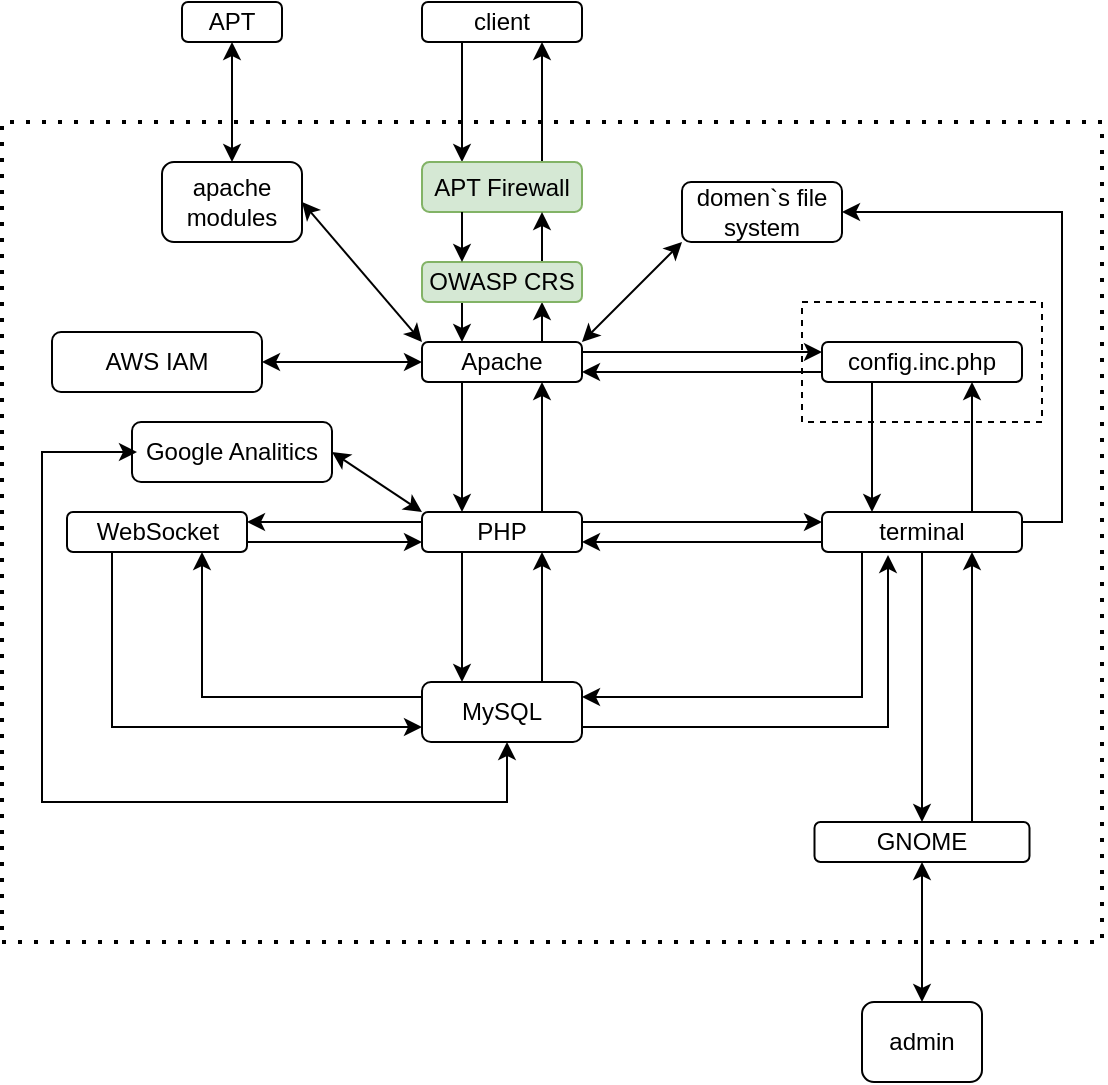 <mxfile version="22.1.18" type="github">
  <diagram name="Page-1" id="pVeETceGo-HUL4zxsxZ8">
    <mxGraphModel dx="295" dy="460" grid="1" gridSize="10" guides="1" tooltips="1" connect="1" arrows="1" fold="1" page="1" pageScale="1" pageWidth="827" pageHeight="1169" math="0" shadow="0">
      <root>
        <mxCell id="0" />
        <mxCell id="1" parent="0" />
        <mxCell id="WM3kUZOGQEFrv92VMm_x-55" style="edgeStyle=orthogonalEdgeStyle;rounded=0;orthogonalLoop=1;jettySize=auto;html=1;exitX=0.25;exitY=1;exitDx=0;exitDy=0;entryX=0.25;entryY=0;entryDx=0;entryDy=0;" edge="1" parent="1" source="WM3kUZOGQEFrv92VMm_x-1" target="WM3kUZOGQEFrv92VMm_x-54">
          <mxGeometry relative="1" as="geometry" />
        </mxCell>
        <mxCell id="WM3kUZOGQEFrv92VMm_x-1" value="client" style="rounded=1;whiteSpace=wrap;html=1;" vertex="1" parent="1">
          <mxGeometry x="350" y="30" width="80" height="20" as="geometry" />
        </mxCell>
        <mxCell id="WM3kUZOGQEFrv92VMm_x-11" style="edgeStyle=orthogonalEdgeStyle;rounded=0;orthogonalLoop=1;jettySize=auto;html=1;exitX=0.25;exitY=1;exitDx=0;exitDy=0;entryX=0.25;entryY=0;entryDx=0;entryDy=0;" edge="1" parent="1" source="WM3kUZOGQEFrv92VMm_x-2" target="WM3kUZOGQEFrv92VMm_x-6">
          <mxGeometry relative="1" as="geometry" />
        </mxCell>
        <mxCell id="WM3kUZOGQEFrv92VMm_x-17" style="edgeStyle=orthogonalEdgeStyle;rounded=0;orthogonalLoop=1;jettySize=auto;html=1;exitX=1;exitY=0.25;exitDx=0;exitDy=0;entryX=0;entryY=0.25;entryDx=0;entryDy=0;" edge="1" parent="1" source="WM3kUZOGQEFrv92VMm_x-2" target="WM3kUZOGQEFrv92VMm_x-7">
          <mxGeometry relative="1" as="geometry" />
        </mxCell>
        <mxCell id="WM3kUZOGQEFrv92VMm_x-77" style="edgeStyle=orthogonalEdgeStyle;rounded=0;orthogonalLoop=1;jettySize=auto;html=1;exitX=0.75;exitY=0;exitDx=0;exitDy=0;entryX=0.75;entryY=1;entryDx=0;entryDy=0;" edge="1" parent="1" source="WM3kUZOGQEFrv92VMm_x-2" target="WM3kUZOGQEFrv92VMm_x-73">
          <mxGeometry relative="1" as="geometry" />
        </mxCell>
        <mxCell id="WM3kUZOGQEFrv92VMm_x-2" value="Apache" style="rounded=1;whiteSpace=wrap;html=1;" vertex="1" parent="1">
          <mxGeometry x="350" y="200" width="80" height="20" as="geometry" />
        </mxCell>
        <mxCell id="WM3kUZOGQEFrv92VMm_x-3" value="apache modules" style="rounded=1;whiteSpace=wrap;html=1;" vertex="1" parent="1">
          <mxGeometry x="220" y="110" width="70" height="40" as="geometry" />
        </mxCell>
        <mxCell id="WM3kUZOGQEFrv92VMm_x-4" value="APT" style="rounded=1;whiteSpace=wrap;html=1;" vertex="1" parent="1">
          <mxGeometry x="230" y="30" width="50" height="20" as="geometry" />
        </mxCell>
        <mxCell id="WM3kUZOGQEFrv92VMm_x-12" style="edgeStyle=orthogonalEdgeStyle;rounded=0;orthogonalLoop=1;jettySize=auto;html=1;exitX=0.75;exitY=0;exitDx=0;exitDy=0;entryX=0.75;entryY=1;entryDx=0;entryDy=0;" edge="1" parent="1" source="WM3kUZOGQEFrv92VMm_x-6" target="WM3kUZOGQEFrv92VMm_x-2">
          <mxGeometry relative="1" as="geometry" />
        </mxCell>
        <mxCell id="WM3kUZOGQEFrv92VMm_x-21" style="edgeStyle=orthogonalEdgeStyle;rounded=0;orthogonalLoop=1;jettySize=auto;html=1;exitX=1;exitY=0.25;exitDx=0;exitDy=0;entryX=0;entryY=0.25;entryDx=0;entryDy=0;" edge="1" parent="1" source="WM3kUZOGQEFrv92VMm_x-6" target="WM3kUZOGQEFrv92VMm_x-19">
          <mxGeometry relative="1" as="geometry" />
        </mxCell>
        <mxCell id="WM3kUZOGQEFrv92VMm_x-36" style="edgeStyle=orthogonalEdgeStyle;rounded=0;orthogonalLoop=1;jettySize=auto;html=1;exitX=0;exitY=0.25;exitDx=0;exitDy=0;entryX=1;entryY=0.25;entryDx=0;entryDy=0;" edge="1" parent="1" source="WM3kUZOGQEFrv92VMm_x-6" target="WM3kUZOGQEFrv92VMm_x-35">
          <mxGeometry relative="1" as="geometry" />
        </mxCell>
        <mxCell id="WM3kUZOGQEFrv92VMm_x-71" style="edgeStyle=orthogonalEdgeStyle;rounded=0;orthogonalLoop=1;jettySize=auto;html=1;exitX=0.25;exitY=1;exitDx=0;exitDy=0;entryX=0.25;entryY=0;entryDx=0;entryDy=0;" edge="1" parent="1" source="WM3kUZOGQEFrv92VMm_x-6" target="WM3kUZOGQEFrv92VMm_x-8">
          <mxGeometry relative="1" as="geometry" />
        </mxCell>
        <mxCell id="WM3kUZOGQEFrv92VMm_x-6" value="PHP" style="rounded=1;whiteSpace=wrap;html=1;" vertex="1" parent="1">
          <mxGeometry x="350" y="285" width="80" height="20" as="geometry" />
        </mxCell>
        <mxCell id="WM3kUZOGQEFrv92VMm_x-14" style="edgeStyle=orthogonalEdgeStyle;rounded=0;orthogonalLoop=1;jettySize=auto;html=1;exitX=0;exitY=0.75;exitDx=0;exitDy=0;entryX=1;entryY=0.75;entryDx=0;entryDy=0;" edge="1" parent="1" source="WM3kUZOGQEFrv92VMm_x-7" target="WM3kUZOGQEFrv92VMm_x-2">
          <mxGeometry relative="1" as="geometry" />
        </mxCell>
        <mxCell id="WM3kUZOGQEFrv92VMm_x-23" style="edgeStyle=orthogonalEdgeStyle;rounded=0;orthogonalLoop=1;jettySize=auto;html=1;exitX=0.25;exitY=1;exitDx=0;exitDy=0;entryX=0.25;entryY=0;entryDx=0;entryDy=0;" edge="1" parent="1" source="WM3kUZOGQEFrv92VMm_x-7" target="WM3kUZOGQEFrv92VMm_x-19">
          <mxGeometry relative="1" as="geometry" />
        </mxCell>
        <mxCell id="WM3kUZOGQEFrv92VMm_x-7" value="config.inc.php" style="rounded=1;whiteSpace=wrap;html=1;" vertex="1" parent="1">
          <mxGeometry x="550" y="200" width="100" height="20" as="geometry" />
        </mxCell>
        <mxCell id="WM3kUZOGQEFrv92VMm_x-26" style="edgeStyle=orthogonalEdgeStyle;rounded=0;orthogonalLoop=1;jettySize=auto;html=1;exitX=1;exitY=0.75;exitDx=0;exitDy=0;entryX=0.33;entryY=1.074;entryDx=0;entryDy=0;entryPerimeter=0;" edge="1" parent="1" source="WM3kUZOGQEFrv92VMm_x-8" target="WM3kUZOGQEFrv92VMm_x-19">
          <mxGeometry relative="1" as="geometry" />
        </mxCell>
        <mxCell id="WM3kUZOGQEFrv92VMm_x-44" style="edgeStyle=orthogonalEdgeStyle;rounded=0;orthogonalLoop=1;jettySize=auto;html=1;exitX=0;exitY=0.25;exitDx=0;exitDy=0;entryX=0.75;entryY=1;entryDx=0;entryDy=0;" edge="1" parent="1" source="WM3kUZOGQEFrv92VMm_x-8" target="WM3kUZOGQEFrv92VMm_x-35">
          <mxGeometry relative="1" as="geometry" />
        </mxCell>
        <mxCell id="WM3kUZOGQEFrv92VMm_x-72" style="edgeStyle=orthogonalEdgeStyle;rounded=0;orthogonalLoop=1;jettySize=auto;html=1;exitX=0.75;exitY=0;exitDx=0;exitDy=0;entryX=0.75;entryY=1;entryDx=0;entryDy=0;" edge="1" parent="1" source="WM3kUZOGQEFrv92VMm_x-8" target="WM3kUZOGQEFrv92VMm_x-6">
          <mxGeometry relative="1" as="geometry" />
        </mxCell>
        <mxCell id="WM3kUZOGQEFrv92VMm_x-8" value="MySQL" style="rounded=1;whiteSpace=wrap;html=1;" vertex="1" parent="1">
          <mxGeometry x="350" y="370" width="80" height="30" as="geometry" />
        </mxCell>
        <mxCell id="WM3kUZOGQEFrv92VMm_x-18" value="" style="endArrow=none;dashed=1;html=1;rounded=0;" edge="1" parent="1">
          <mxGeometry width="50" height="50" relative="1" as="geometry">
            <mxPoint x="540" y="180" as="sourcePoint" />
            <mxPoint x="540" y="180" as="targetPoint" />
            <Array as="points">
              <mxPoint x="660" y="180" />
              <mxPoint x="660" y="240" />
              <mxPoint x="540" y="240" />
            </Array>
          </mxGeometry>
        </mxCell>
        <mxCell id="WM3kUZOGQEFrv92VMm_x-22" style="edgeStyle=orthogonalEdgeStyle;rounded=0;orthogonalLoop=1;jettySize=auto;html=1;exitX=0;exitY=0.75;exitDx=0;exitDy=0;entryX=1;entryY=0.75;entryDx=0;entryDy=0;" edge="1" parent="1" source="WM3kUZOGQEFrv92VMm_x-19" target="WM3kUZOGQEFrv92VMm_x-6">
          <mxGeometry relative="1" as="geometry" />
        </mxCell>
        <mxCell id="WM3kUZOGQEFrv92VMm_x-24" style="edgeStyle=orthogonalEdgeStyle;rounded=0;orthogonalLoop=1;jettySize=auto;html=1;exitX=0.75;exitY=0;exitDx=0;exitDy=0;entryX=0.75;entryY=1;entryDx=0;entryDy=0;" edge="1" parent="1" source="WM3kUZOGQEFrv92VMm_x-19" target="WM3kUZOGQEFrv92VMm_x-7">
          <mxGeometry relative="1" as="geometry" />
        </mxCell>
        <mxCell id="WM3kUZOGQEFrv92VMm_x-25" style="edgeStyle=orthogonalEdgeStyle;rounded=0;orthogonalLoop=1;jettySize=auto;html=1;exitX=0.25;exitY=1;exitDx=0;exitDy=0;entryX=1;entryY=0.25;entryDx=0;entryDy=0;" edge="1" parent="1" source="WM3kUZOGQEFrv92VMm_x-19" target="WM3kUZOGQEFrv92VMm_x-8">
          <mxGeometry relative="1" as="geometry">
            <Array as="points">
              <mxPoint x="570" y="305" />
              <mxPoint x="570" y="378" />
            </Array>
          </mxGeometry>
        </mxCell>
        <mxCell id="WM3kUZOGQEFrv92VMm_x-30" style="edgeStyle=orthogonalEdgeStyle;rounded=0;orthogonalLoop=1;jettySize=auto;html=1;exitX=0.5;exitY=1;exitDx=0;exitDy=0;entryX=0.5;entryY=0;entryDx=0;entryDy=0;" edge="1" parent="1" source="WM3kUZOGQEFrv92VMm_x-19" target="WM3kUZOGQEFrv92VMm_x-29">
          <mxGeometry relative="1" as="geometry">
            <mxPoint x="623" y="310" as="sourcePoint" />
            <mxPoint x="600" y="430" as="targetPoint" />
          </mxGeometry>
        </mxCell>
        <mxCell id="WM3kUZOGQEFrv92VMm_x-53" style="edgeStyle=orthogonalEdgeStyle;rounded=0;orthogonalLoop=1;jettySize=auto;html=1;exitX=1;exitY=0.25;exitDx=0;exitDy=0;entryX=1;entryY=0.5;entryDx=0;entryDy=0;" edge="1" parent="1" source="WM3kUZOGQEFrv92VMm_x-19" target="WM3kUZOGQEFrv92VMm_x-52">
          <mxGeometry relative="1" as="geometry" />
        </mxCell>
        <mxCell id="WM3kUZOGQEFrv92VMm_x-19" value="terminal" style="rounded=1;whiteSpace=wrap;html=1;" vertex="1" parent="1">
          <mxGeometry x="550" y="285" width="100" height="20" as="geometry" />
        </mxCell>
        <mxCell id="WM3kUZOGQEFrv92VMm_x-27" value="" style="endArrow=classic;startArrow=classic;html=1;rounded=0;exitX=1;exitY=0.5;exitDx=0;exitDy=0;entryX=0;entryY=0;entryDx=0;entryDy=0;" edge="1" parent="1" source="WM3kUZOGQEFrv92VMm_x-3" target="WM3kUZOGQEFrv92VMm_x-2">
          <mxGeometry width="50" height="50" relative="1" as="geometry">
            <mxPoint x="350" y="330" as="sourcePoint" />
            <mxPoint x="400" y="280" as="targetPoint" />
          </mxGeometry>
        </mxCell>
        <mxCell id="WM3kUZOGQEFrv92VMm_x-28" value="" style="endArrow=classic;startArrow=classic;html=1;rounded=0;entryX=0.5;entryY=1;entryDx=0;entryDy=0;exitX=0.5;exitY=0;exitDx=0;exitDy=0;" edge="1" parent="1" source="WM3kUZOGQEFrv92VMm_x-3" target="WM3kUZOGQEFrv92VMm_x-4">
          <mxGeometry width="50" height="50" relative="1" as="geometry">
            <mxPoint x="290" y="180" as="sourcePoint" />
            <mxPoint x="340" y="130" as="targetPoint" />
          </mxGeometry>
        </mxCell>
        <mxCell id="WM3kUZOGQEFrv92VMm_x-31" style="edgeStyle=orthogonalEdgeStyle;rounded=0;orthogonalLoop=1;jettySize=auto;html=1;exitX=0.75;exitY=0;exitDx=0;exitDy=0;entryX=0.75;entryY=1;entryDx=0;entryDy=0;" edge="1" parent="1" source="WM3kUZOGQEFrv92VMm_x-29" target="WM3kUZOGQEFrv92VMm_x-19">
          <mxGeometry relative="1" as="geometry">
            <mxPoint x="620" y="430" as="sourcePoint" />
            <mxPoint x="650" y="330" as="targetPoint" />
            <Array as="points">
              <mxPoint x="625" y="440" />
            </Array>
          </mxGeometry>
        </mxCell>
        <mxCell id="WM3kUZOGQEFrv92VMm_x-29" value="GNOME" style="rounded=1;whiteSpace=wrap;html=1;" vertex="1" parent="1">
          <mxGeometry x="546.25" y="440" width="107.5" height="20" as="geometry" />
        </mxCell>
        <mxCell id="WM3kUZOGQEFrv92VMm_x-33" value="admin" style="rounded=1;whiteSpace=wrap;html=1;" vertex="1" parent="1">
          <mxGeometry x="570" y="530" width="60" height="40" as="geometry" />
        </mxCell>
        <mxCell id="WM3kUZOGQEFrv92VMm_x-34" value="" style="endArrow=classic;startArrow=classic;html=1;rounded=0;entryX=0.5;entryY=1;entryDx=0;entryDy=0;exitX=0.5;exitY=0;exitDx=0;exitDy=0;" edge="1" parent="1" source="WM3kUZOGQEFrv92VMm_x-33" target="WM3kUZOGQEFrv92VMm_x-29">
          <mxGeometry width="50" height="50" relative="1" as="geometry">
            <mxPoint x="470" y="560" as="sourcePoint" />
            <mxPoint x="520" y="510" as="targetPoint" />
          </mxGeometry>
        </mxCell>
        <mxCell id="WM3kUZOGQEFrv92VMm_x-37" style="edgeStyle=orthogonalEdgeStyle;rounded=0;orthogonalLoop=1;jettySize=auto;html=1;exitX=1;exitY=0.75;exitDx=0;exitDy=0;entryX=0;entryY=0.75;entryDx=0;entryDy=0;" edge="1" parent="1" source="WM3kUZOGQEFrv92VMm_x-35" target="WM3kUZOGQEFrv92VMm_x-6">
          <mxGeometry relative="1" as="geometry" />
        </mxCell>
        <mxCell id="WM3kUZOGQEFrv92VMm_x-43" style="edgeStyle=orthogonalEdgeStyle;rounded=0;orthogonalLoop=1;jettySize=auto;html=1;exitX=0.25;exitY=1;exitDx=0;exitDy=0;entryX=0;entryY=0.75;entryDx=0;entryDy=0;" edge="1" parent="1" source="WM3kUZOGQEFrv92VMm_x-35" target="WM3kUZOGQEFrv92VMm_x-8">
          <mxGeometry relative="1" as="geometry" />
        </mxCell>
        <mxCell id="WM3kUZOGQEFrv92VMm_x-35" value="WebSocket" style="rounded=1;whiteSpace=wrap;html=1;" vertex="1" parent="1">
          <mxGeometry x="172.5" y="285" width="90" height="20" as="geometry" />
        </mxCell>
        <mxCell id="WM3kUZOGQEFrv92VMm_x-38" value="AWS IAM" style="rounded=1;whiteSpace=wrap;html=1;" vertex="1" parent="1">
          <mxGeometry x="165" y="195" width="105" height="30" as="geometry" />
        </mxCell>
        <mxCell id="WM3kUZOGQEFrv92VMm_x-41" value="" style="endArrow=classic;startArrow=classic;html=1;rounded=0;exitX=1;exitY=0.5;exitDx=0;exitDy=0;entryX=0;entryY=0.5;entryDx=0;entryDy=0;" edge="1" parent="1" source="WM3kUZOGQEFrv92VMm_x-38" target="WM3kUZOGQEFrv92VMm_x-2">
          <mxGeometry width="50" height="50" relative="1" as="geometry">
            <mxPoint x="310" y="300" as="sourcePoint" />
            <mxPoint x="360" y="250" as="targetPoint" />
          </mxGeometry>
        </mxCell>
        <mxCell id="WM3kUZOGQEFrv92VMm_x-45" value="Google Analitics" style="rounded=1;whiteSpace=wrap;html=1;" vertex="1" parent="1">
          <mxGeometry x="205" y="240" width="100" height="30" as="geometry" />
        </mxCell>
        <mxCell id="WM3kUZOGQEFrv92VMm_x-46" value="" style="endArrow=classic;startArrow=classic;html=1;rounded=0;exitX=1;exitY=0.5;exitDx=0;exitDy=0;entryX=0;entryY=0;entryDx=0;entryDy=0;" edge="1" parent="1" source="WM3kUZOGQEFrv92VMm_x-45" target="WM3kUZOGQEFrv92VMm_x-6">
          <mxGeometry width="50" height="50" relative="1" as="geometry">
            <mxPoint x="370" y="390" as="sourcePoint" />
            <mxPoint x="350" y="280" as="targetPoint" />
          </mxGeometry>
        </mxCell>
        <mxCell id="WM3kUZOGQEFrv92VMm_x-47" value="" style="endArrow=none;dashed=1;html=1;dashPattern=1 3;strokeWidth=2;rounded=0;" edge="1" parent="1">
          <mxGeometry width="50" height="50" relative="1" as="geometry">
            <mxPoint x="690" y="90" as="sourcePoint" />
            <mxPoint x="690" y="90" as="targetPoint" />
            <Array as="points">
              <mxPoint x="140" y="90" />
              <mxPoint x="140" y="500" />
              <mxPoint x="690" y="500" />
            </Array>
          </mxGeometry>
        </mxCell>
        <mxCell id="WM3kUZOGQEFrv92VMm_x-50" value="" style="endArrow=classic;startArrow=classic;html=1;rounded=0;exitX=0.5;exitY=1;exitDx=0;exitDy=0;entryX=0;entryY=0.5;entryDx=0;entryDy=0;" edge="1" parent="1">
          <mxGeometry width="50" height="50" relative="1" as="geometry">
            <mxPoint x="392.5" y="400" as="sourcePoint" />
            <mxPoint x="207.5" y="255" as="targetPoint" />
            <Array as="points">
              <mxPoint x="392.5" y="430" />
              <mxPoint x="160" y="430" />
              <mxPoint x="160" y="255" />
            </Array>
          </mxGeometry>
        </mxCell>
        <mxCell id="WM3kUZOGQEFrv92VMm_x-51" value="" style="endArrow=classic;startArrow=classic;html=1;rounded=0;" edge="1" parent="1">
          <mxGeometry width="50" height="50" relative="1" as="geometry">
            <mxPoint x="430" y="200" as="sourcePoint" />
            <mxPoint x="480" y="150" as="targetPoint" />
          </mxGeometry>
        </mxCell>
        <mxCell id="WM3kUZOGQEFrv92VMm_x-52" value="domen`s file system" style="rounded=1;whiteSpace=wrap;html=1;" vertex="1" parent="1">
          <mxGeometry x="480" y="120" width="80" height="30" as="geometry" />
        </mxCell>
        <mxCell id="WM3kUZOGQEFrv92VMm_x-56" style="edgeStyle=orthogonalEdgeStyle;rounded=0;orthogonalLoop=1;jettySize=auto;html=1;exitX=0.75;exitY=0;exitDx=0;exitDy=0;entryX=0.75;entryY=1;entryDx=0;entryDy=0;" edge="1" parent="1" source="WM3kUZOGQEFrv92VMm_x-54" target="WM3kUZOGQEFrv92VMm_x-1">
          <mxGeometry relative="1" as="geometry" />
        </mxCell>
        <mxCell id="WM3kUZOGQEFrv92VMm_x-54" value="APT Firewall" style="rounded=1;whiteSpace=wrap;html=1;fillColor=#d5e8d4;strokeColor=#82b366;" vertex="1" parent="1">
          <mxGeometry x="350" y="110" width="80" height="25" as="geometry" />
        </mxCell>
        <mxCell id="WM3kUZOGQEFrv92VMm_x-75" style="edgeStyle=orthogonalEdgeStyle;rounded=0;orthogonalLoop=1;jettySize=auto;html=1;exitX=0.75;exitY=0;exitDx=0;exitDy=0;entryX=0.75;entryY=1;entryDx=0;entryDy=0;" edge="1" parent="1" source="WM3kUZOGQEFrv92VMm_x-73" target="WM3kUZOGQEFrv92VMm_x-54">
          <mxGeometry relative="1" as="geometry" />
        </mxCell>
        <mxCell id="WM3kUZOGQEFrv92VMm_x-76" style="edgeStyle=orthogonalEdgeStyle;rounded=0;orthogonalLoop=1;jettySize=auto;html=1;exitX=0.25;exitY=1;exitDx=0;exitDy=0;entryX=0.25;entryY=0;entryDx=0;entryDy=0;" edge="1" parent="1" source="WM3kUZOGQEFrv92VMm_x-73" target="WM3kUZOGQEFrv92VMm_x-2">
          <mxGeometry relative="1" as="geometry" />
        </mxCell>
        <mxCell id="WM3kUZOGQEFrv92VMm_x-73" value="OWASP CRS" style="rounded=1;whiteSpace=wrap;html=1;fillColor=#d5e8d4;strokeColor=#82b366;" vertex="1" parent="1">
          <mxGeometry x="350" y="160" width="80" height="20" as="geometry" />
        </mxCell>
        <mxCell id="WM3kUZOGQEFrv92VMm_x-74" style="edgeStyle=orthogonalEdgeStyle;rounded=0;orthogonalLoop=1;jettySize=auto;html=1;exitX=0.25;exitY=1;exitDx=0;exitDy=0;entryX=0.25;entryY=0;entryDx=0;entryDy=0;" edge="1" parent="1" source="WM3kUZOGQEFrv92VMm_x-54" target="WM3kUZOGQEFrv92VMm_x-73">
          <mxGeometry relative="1" as="geometry" />
        </mxCell>
      </root>
    </mxGraphModel>
  </diagram>
</mxfile>
